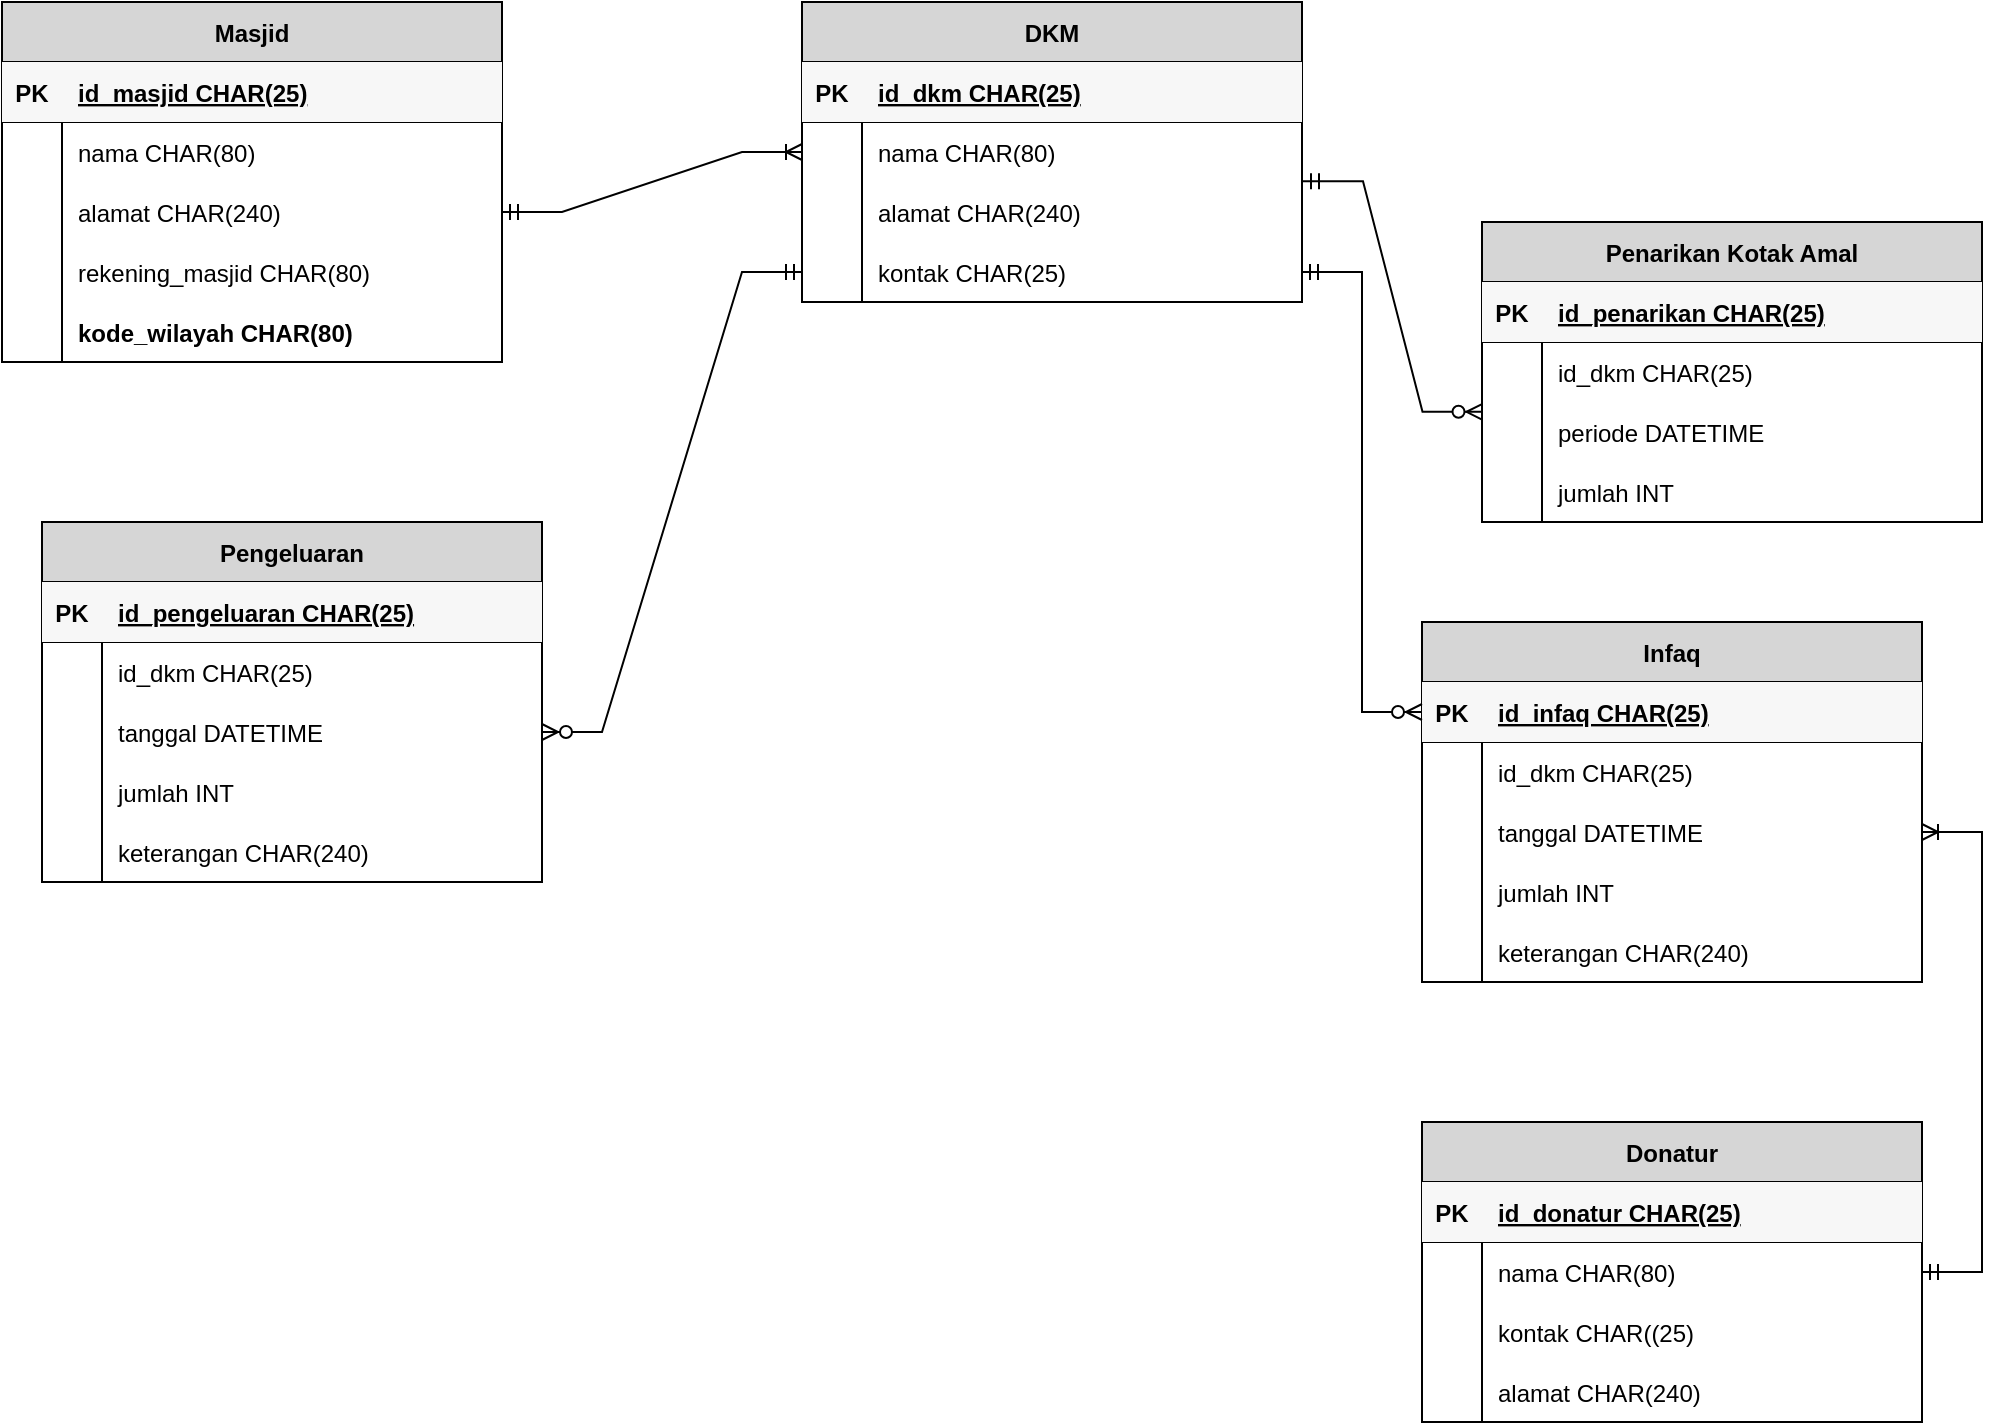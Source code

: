 <mxfile version="17.1.3" type="github">
  <diagram id="R2lEEEUBdFMjLlhIrx00" name="Page-1">
    <mxGraphModel dx="1117" dy="637" grid="1" gridSize="10" guides="1" tooltips="1" connect="1" arrows="1" fold="1" page="1" pageScale="1" pageWidth="1100" pageHeight="850" math="0" shadow="0" extFonts="Permanent Marker^https://fonts.googleapis.com/css?family=Permanent+Marker">
      <root>
        <mxCell id="0" />
        <mxCell id="1" parent="0" />
        <mxCell id="cvT5Ld0d4Eo0cut39mmG-1" value="Masjid" style="shape=table;startSize=30;container=1;collapsible=1;childLayout=tableLayout;fixedRows=1;rowLines=0;fontStyle=1;align=center;resizeLast=1;fillColor=#D6D6D6;" parent="1" vertex="1">
          <mxGeometry x="100" y="40" width="250" height="180" as="geometry" />
        </mxCell>
        <mxCell id="cvT5Ld0d4Eo0cut39mmG-2" value="" style="shape=partialRectangle;collapsible=0;dropTarget=0;pointerEvents=0;fillColor=none;points=[[0,0.5],[1,0.5]];portConstraint=eastwest;top=0;left=0;right=0;bottom=1;" parent="cvT5Ld0d4Eo0cut39mmG-1" vertex="1">
          <mxGeometry y="30" width="250" height="30" as="geometry" />
        </mxCell>
        <mxCell id="cvT5Ld0d4Eo0cut39mmG-3" value="PK" style="shape=partialRectangle;overflow=hidden;connectable=0;fillColor=#F7F7F7;top=0;left=0;bottom=0;right=0;fontStyle=1;strokeColor=#EDEDED;" parent="cvT5Ld0d4Eo0cut39mmG-2" vertex="1">
          <mxGeometry width="30" height="30" as="geometry">
            <mxRectangle width="30" height="30" as="alternateBounds" />
          </mxGeometry>
        </mxCell>
        <mxCell id="cvT5Ld0d4Eo0cut39mmG-4" value="id_masjid CHAR(25)" style="shape=partialRectangle;overflow=hidden;connectable=0;fillColor=#F7F7F7;top=0;left=0;bottom=0;right=0;align=left;spacingLeft=6;fontStyle=5;strokeColor=#EDEDED;" parent="cvT5Ld0d4Eo0cut39mmG-2" vertex="1">
          <mxGeometry x="30" width="220" height="30" as="geometry">
            <mxRectangle width="220" height="30" as="alternateBounds" />
          </mxGeometry>
        </mxCell>
        <mxCell id="cvT5Ld0d4Eo0cut39mmG-5" value="" style="shape=partialRectangle;collapsible=0;dropTarget=0;pointerEvents=0;fillColor=none;points=[[0,0.5],[1,0.5]];portConstraint=eastwest;top=0;left=0;right=0;bottom=0;" parent="cvT5Ld0d4Eo0cut39mmG-1" vertex="1">
          <mxGeometry y="60" width="250" height="30" as="geometry" />
        </mxCell>
        <mxCell id="cvT5Ld0d4Eo0cut39mmG-6" value="" style="shape=partialRectangle;overflow=hidden;connectable=0;fillColor=none;top=0;left=0;bottom=0;right=0;" parent="cvT5Ld0d4Eo0cut39mmG-5" vertex="1">
          <mxGeometry width="30" height="30" as="geometry">
            <mxRectangle width="30" height="30" as="alternateBounds" />
          </mxGeometry>
        </mxCell>
        <mxCell id="cvT5Ld0d4Eo0cut39mmG-7" value="nama CHAR(80)" style="shape=partialRectangle;overflow=hidden;connectable=0;fillColor=none;top=0;left=0;bottom=0;right=0;align=left;spacingLeft=6;" parent="cvT5Ld0d4Eo0cut39mmG-5" vertex="1">
          <mxGeometry x="30" width="220" height="30" as="geometry">
            <mxRectangle width="220" height="30" as="alternateBounds" />
          </mxGeometry>
        </mxCell>
        <mxCell id="cvT5Ld0d4Eo0cut39mmG-8" value="" style="shape=partialRectangle;collapsible=0;dropTarget=0;pointerEvents=0;fillColor=none;points=[[0,0.5],[1,0.5]];portConstraint=eastwest;top=0;left=0;right=0;bottom=0;" parent="cvT5Ld0d4Eo0cut39mmG-1" vertex="1">
          <mxGeometry y="90" width="250" height="30" as="geometry" />
        </mxCell>
        <mxCell id="cvT5Ld0d4Eo0cut39mmG-9" value="" style="shape=partialRectangle;overflow=hidden;connectable=0;fillColor=none;top=0;left=0;bottom=0;right=0;" parent="cvT5Ld0d4Eo0cut39mmG-8" vertex="1">
          <mxGeometry width="30" height="30" as="geometry">
            <mxRectangle width="30" height="30" as="alternateBounds" />
          </mxGeometry>
        </mxCell>
        <mxCell id="cvT5Ld0d4Eo0cut39mmG-10" value="alamat CHAR(240)" style="shape=partialRectangle;overflow=hidden;connectable=0;fillColor=none;top=0;left=0;bottom=0;right=0;align=left;spacingLeft=6;" parent="cvT5Ld0d4Eo0cut39mmG-8" vertex="1">
          <mxGeometry x="30" width="220" height="30" as="geometry">
            <mxRectangle width="220" height="30" as="alternateBounds" />
          </mxGeometry>
        </mxCell>
        <mxCell id="cvT5Ld0d4Eo0cut39mmG-14" value="" style="shape=partialRectangle;collapsible=0;dropTarget=0;pointerEvents=0;fillColor=none;points=[[0,0.5],[1,0.5]];portConstraint=eastwest;top=0;left=0;right=0;bottom=0;" parent="cvT5Ld0d4Eo0cut39mmG-1" vertex="1">
          <mxGeometry y="120" width="250" height="30" as="geometry" />
        </mxCell>
        <mxCell id="cvT5Ld0d4Eo0cut39mmG-15" value="" style="shape=partialRectangle;overflow=hidden;connectable=0;fillColor=none;top=0;left=0;bottom=0;right=0;" parent="cvT5Ld0d4Eo0cut39mmG-14" vertex="1">
          <mxGeometry width="30" height="30" as="geometry">
            <mxRectangle width="30" height="30" as="alternateBounds" />
          </mxGeometry>
        </mxCell>
        <mxCell id="cvT5Ld0d4Eo0cut39mmG-16" value="rekening_masjid CHAR(80)" style="shape=partialRectangle;overflow=hidden;connectable=0;fillColor=none;top=0;left=0;bottom=0;right=0;align=left;spacingLeft=6;fontStyle=0" parent="cvT5Ld0d4Eo0cut39mmG-14" vertex="1">
          <mxGeometry x="30" width="220" height="30" as="geometry">
            <mxRectangle width="220" height="30" as="alternateBounds" />
          </mxGeometry>
        </mxCell>
        <mxCell id="cvT5Ld0d4Eo0cut39mmG-11" value="" style="shape=partialRectangle;collapsible=0;dropTarget=0;pointerEvents=0;fillColor=none;points=[[0,0.5],[1,0.5]];portConstraint=eastwest;top=0;left=0;right=0;bottom=0;" parent="cvT5Ld0d4Eo0cut39mmG-1" vertex="1">
          <mxGeometry y="150" width="250" height="30" as="geometry" />
        </mxCell>
        <mxCell id="cvT5Ld0d4Eo0cut39mmG-12" value="" style="shape=partialRectangle;overflow=hidden;connectable=0;fillColor=none;top=0;left=0;bottom=0;right=0;" parent="cvT5Ld0d4Eo0cut39mmG-11" vertex="1">
          <mxGeometry width="30" height="30" as="geometry">
            <mxRectangle width="30" height="30" as="alternateBounds" />
          </mxGeometry>
        </mxCell>
        <mxCell id="cvT5Ld0d4Eo0cut39mmG-13" value="kode_wilayah CHAR(80)" style="shape=partialRectangle;overflow=hidden;connectable=0;fillColor=none;top=0;left=0;bottom=0;right=0;align=left;spacingLeft=6;fontStyle=1" parent="cvT5Ld0d4Eo0cut39mmG-11" vertex="1">
          <mxGeometry x="30" width="220" height="30" as="geometry">
            <mxRectangle width="220" height="30" as="alternateBounds" />
          </mxGeometry>
        </mxCell>
        <mxCell id="XvqPhCIaxHEO62O4tCBa-1" value="DKM" style="shape=table;startSize=30;container=1;collapsible=1;childLayout=tableLayout;fixedRows=1;rowLines=0;fontStyle=1;align=center;resizeLast=1;fillColor=#D6D6D6;" parent="1" vertex="1">
          <mxGeometry x="500" y="40" width="250" height="150" as="geometry" />
        </mxCell>
        <mxCell id="XvqPhCIaxHEO62O4tCBa-2" value="" style="shape=partialRectangle;collapsible=0;dropTarget=0;pointerEvents=0;fillColor=none;points=[[0,0.5],[1,0.5]];portConstraint=eastwest;top=0;left=0;right=0;bottom=1;" parent="XvqPhCIaxHEO62O4tCBa-1" vertex="1">
          <mxGeometry y="30" width="250" height="30" as="geometry" />
        </mxCell>
        <mxCell id="XvqPhCIaxHEO62O4tCBa-3" value="PK" style="shape=partialRectangle;overflow=hidden;connectable=0;fillColor=#F7F7F7;top=0;left=0;bottom=0;right=0;fontStyle=1;strokeColor=#EDEDED;" parent="XvqPhCIaxHEO62O4tCBa-2" vertex="1">
          <mxGeometry width="30" height="30" as="geometry">
            <mxRectangle width="30" height="30" as="alternateBounds" />
          </mxGeometry>
        </mxCell>
        <mxCell id="XvqPhCIaxHEO62O4tCBa-4" value="id_dkm CHAR(25)" style="shape=partialRectangle;overflow=hidden;connectable=0;fillColor=#F7F7F7;top=0;left=0;bottom=0;right=0;align=left;spacingLeft=6;fontStyle=5;strokeColor=#EDEDED;" parent="XvqPhCIaxHEO62O4tCBa-2" vertex="1">
          <mxGeometry x="30" width="220" height="30" as="geometry">
            <mxRectangle width="220" height="30" as="alternateBounds" />
          </mxGeometry>
        </mxCell>
        <mxCell id="XvqPhCIaxHEO62O4tCBa-5" value="" style="shape=partialRectangle;collapsible=0;dropTarget=0;pointerEvents=0;fillColor=none;points=[[0,0.5],[1,0.5]];portConstraint=eastwest;top=0;left=0;right=0;bottom=0;" parent="XvqPhCIaxHEO62O4tCBa-1" vertex="1">
          <mxGeometry y="60" width="250" height="30" as="geometry" />
        </mxCell>
        <mxCell id="XvqPhCIaxHEO62O4tCBa-6" value="" style="shape=partialRectangle;overflow=hidden;connectable=0;fillColor=none;top=0;left=0;bottom=0;right=0;" parent="XvqPhCIaxHEO62O4tCBa-5" vertex="1">
          <mxGeometry width="30" height="30" as="geometry">
            <mxRectangle width="30" height="30" as="alternateBounds" />
          </mxGeometry>
        </mxCell>
        <mxCell id="XvqPhCIaxHEO62O4tCBa-7" value="nama CHAR(80)" style="shape=partialRectangle;overflow=hidden;connectable=0;fillColor=none;top=0;left=0;bottom=0;right=0;align=left;spacingLeft=6;" parent="XvqPhCIaxHEO62O4tCBa-5" vertex="1">
          <mxGeometry x="30" width="220" height="30" as="geometry">
            <mxRectangle width="220" height="30" as="alternateBounds" />
          </mxGeometry>
        </mxCell>
        <mxCell id="XvqPhCIaxHEO62O4tCBa-8" value="" style="shape=partialRectangle;collapsible=0;dropTarget=0;pointerEvents=0;fillColor=none;points=[[0,0.5],[1,0.5]];portConstraint=eastwest;top=0;left=0;right=0;bottom=0;" parent="XvqPhCIaxHEO62O4tCBa-1" vertex="1">
          <mxGeometry y="90" width="250" height="30" as="geometry" />
        </mxCell>
        <mxCell id="XvqPhCIaxHEO62O4tCBa-9" value="" style="shape=partialRectangle;overflow=hidden;connectable=0;fillColor=none;top=0;left=0;bottom=0;right=0;" parent="XvqPhCIaxHEO62O4tCBa-8" vertex="1">
          <mxGeometry width="30" height="30" as="geometry">
            <mxRectangle width="30" height="30" as="alternateBounds" />
          </mxGeometry>
        </mxCell>
        <mxCell id="XvqPhCIaxHEO62O4tCBa-10" value="alamat CHAR(240)" style="shape=partialRectangle;overflow=hidden;connectable=0;fillColor=none;top=0;left=0;bottom=0;right=0;align=left;spacingLeft=6;" parent="XvqPhCIaxHEO62O4tCBa-8" vertex="1">
          <mxGeometry x="30" width="220" height="30" as="geometry">
            <mxRectangle width="220" height="30" as="alternateBounds" />
          </mxGeometry>
        </mxCell>
        <mxCell id="XvqPhCIaxHEO62O4tCBa-11" value="" style="shape=partialRectangle;collapsible=0;dropTarget=0;pointerEvents=0;fillColor=none;points=[[0,0.5],[1,0.5]];portConstraint=eastwest;top=0;left=0;right=0;bottom=0;" parent="XvqPhCIaxHEO62O4tCBa-1" vertex="1">
          <mxGeometry y="120" width="250" height="30" as="geometry" />
        </mxCell>
        <mxCell id="XvqPhCIaxHEO62O4tCBa-12" value="" style="shape=partialRectangle;overflow=hidden;connectable=0;fillColor=none;top=0;left=0;bottom=0;right=0;" parent="XvqPhCIaxHEO62O4tCBa-11" vertex="1">
          <mxGeometry width="30" height="30" as="geometry">
            <mxRectangle width="30" height="30" as="alternateBounds" />
          </mxGeometry>
        </mxCell>
        <mxCell id="XvqPhCIaxHEO62O4tCBa-13" value="kontak CHAR(25)" style="shape=partialRectangle;overflow=hidden;connectable=0;fillColor=none;top=0;left=0;bottom=0;right=0;align=left;spacingLeft=6;fontStyle=0" parent="XvqPhCIaxHEO62O4tCBa-11" vertex="1">
          <mxGeometry x="30" width="220" height="30" as="geometry">
            <mxRectangle width="220" height="30" as="alternateBounds" />
          </mxGeometry>
        </mxCell>
        <mxCell id="XvqPhCIaxHEO62O4tCBa-18" value="" style="edgeStyle=entityRelationEdgeStyle;fontSize=12;html=1;endArrow=ERoneToMany;startArrow=ERmandOne;rounded=0;exitX=1;exitY=0.5;exitDx=0;exitDy=0;entryX=0;entryY=0.5;entryDx=0;entryDy=0;" parent="1" source="cvT5Ld0d4Eo0cut39mmG-8" target="XvqPhCIaxHEO62O4tCBa-5" edge="1">
          <mxGeometry width="100" height="100" relative="1" as="geometry">
            <mxPoint x="390" y="180" as="sourcePoint" />
            <mxPoint x="490" y="80" as="targetPoint" />
          </mxGeometry>
        </mxCell>
        <mxCell id="pLx2cS38MoNF81snH_oE-1" value="Penarikan Kotak Amal" style="shape=table;startSize=30;container=1;collapsible=1;childLayout=tableLayout;fixedRows=1;rowLines=0;fontStyle=1;align=center;resizeLast=1;fillColor=#D6D6D6;" vertex="1" parent="1">
          <mxGeometry x="840" y="150" width="250" height="150" as="geometry" />
        </mxCell>
        <mxCell id="pLx2cS38MoNF81snH_oE-2" value="" style="shape=partialRectangle;collapsible=0;dropTarget=0;pointerEvents=0;fillColor=none;points=[[0,0.5],[1,0.5]];portConstraint=eastwest;top=0;left=0;right=0;bottom=1;" vertex="1" parent="pLx2cS38MoNF81snH_oE-1">
          <mxGeometry y="30" width="250" height="30" as="geometry" />
        </mxCell>
        <mxCell id="pLx2cS38MoNF81snH_oE-3" value="PK" style="shape=partialRectangle;overflow=hidden;connectable=0;fillColor=#F7F7F7;top=0;left=0;bottom=0;right=0;fontStyle=1;strokeColor=#EDEDED;" vertex="1" parent="pLx2cS38MoNF81snH_oE-2">
          <mxGeometry width="30" height="30" as="geometry">
            <mxRectangle width="30" height="30" as="alternateBounds" />
          </mxGeometry>
        </mxCell>
        <mxCell id="pLx2cS38MoNF81snH_oE-4" value="id_penarikan CHAR(25)" style="shape=partialRectangle;overflow=hidden;connectable=0;fillColor=#F7F7F7;top=0;left=0;bottom=0;right=0;align=left;spacingLeft=6;fontStyle=5;strokeColor=#EDEDED;" vertex="1" parent="pLx2cS38MoNF81snH_oE-2">
          <mxGeometry x="30" width="220" height="30" as="geometry">
            <mxRectangle width="220" height="30" as="alternateBounds" />
          </mxGeometry>
        </mxCell>
        <mxCell id="pLx2cS38MoNF81snH_oE-5" value="" style="shape=partialRectangle;collapsible=0;dropTarget=0;pointerEvents=0;fillColor=none;points=[[0,0.5],[1,0.5]];portConstraint=eastwest;top=0;left=0;right=0;bottom=0;" vertex="1" parent="pLx2cS38MoNF81snH_oE-1">
          <mxGeometry y="60" width="250" height="30" as="geometry" />
        </mxCell>
        <mxCell id="pLx2cS38MoNF81snH_oE-6" value="" style="shape=partialRectangle;overflow=hidden;connectable=0;fillColor=none;top=0;left=0;bottom=0;right=0;" vertex="1" parent="pLx2cS38MoNF81snH_oE-5">
          <mxGeometry width="30" height="30" as="geometry">
            <mxRectangle width="30" height="30" as="alternateBounds" />
          </mxGeometry>
        </mxCell>
        <mxCell id="pLx2cS38MoNF81snH_oE-7" value="id_dkm CHAR(25)" style="shape=partialRectangle;overflow=hidden;connectable=0;fillColor=none;top=0;left=0;bottom=0;right=0;align=left;spacingLeft=6;" vertex="1" parent="pLx2cS38MoNF81snH_oE-5">
          <mxGeometry x="30" width="220" height="30" as="geometry">
            <mxRectangle width="220" height="30" as="alternateBounds" />
          </mxGeometry>
        </mxCell>
        <mxCell id="pLx2cS38MoNF81snH_oE-8" value="" style="shape=partialRectangle;collapsible=0;dropTarget=0;pointerEvents=0;fillColor=none;points=[[0,0.5],[1,0.5]];portConstraint=eastwest;top=0;left=0;right=0;bottom=0;" vertex="1" parent="pLx2cS38MoNF81snH_oE-1">
          <mxGeometry y="90" width="250" height="30" as="geometry" />
        </mxCell>
        <mxCell id="pLx2cS38MoNF81snH_oE-9" value="" style="shape=partialRectangle;overflow=hidden;connectable=0;fillColor=none;top=0;left=0;bottom=0;right=0;" vertex="1" parent="pLx2cS38MoNF81snH_oE-8">
          <mxGeometry width="30" height="30" as="geometry">
            <mxRectangle width="30" height="30" as="alternateBounds" />
          </mxGeometry>
        </mxCell>
        <mxCell id="pLx2cS38MoNF81snH_oE-10" value="periode DATETIME" style="shape=partialRectangle;overflow=hidden;connectable=0;fillColor=none;top=0;left=0;bottom=0;right=0;align=left;spacingLeft=6;" vertex="1" parent="pLx2cS38MoNF81snH_oE-8">
          <mxGeometry x="30" width="220" height="30" as="geometry">
            <mxRectangle width="220" height="30" as="alternateBounds" />
          </mxGeometry>
        </mxCell>
        <mxCell id="pLx2cS38MoNF81snH_oE-11" value="" style="shape=partialRectangle;collapsible=0;dropTarget=0;pointerEvents=0;fillColor=none;points=[[0,0.5],[1,0.5]];portConstraint=eastwest;top=0;left=0;right=0;bottom=0;" vertex="1" parent="pLx2cS38MoNF81snH_oE-1">
          <mxGeometry y="120" width="250" height="30" as="geometry" />
        </mxCell>
        <mxCell id="pLx2cS38MoNF81snH_oE-12" value="" style="shape=partialRectangle;overflow=hidden;connectable=0;fillColor=none;top=0;left=0;bottom=0;right=0;" vertex="1" parent="pLx2cS38MoNF81snH_oE-11">
          <mxGeometry width="30" height="30" as="geometry">
            <mxRectangle width="30" height="30" as="alternateBounds" />
          </mxGeometry>
        </mxCell>
        <mxCell id="pLx2cS38MoNF81snH_oE-13" value="jumlah INT" style="shape=partialRectangle;overflow=hidden;connectable=0;fillColor=none;top=0;left=0;bottom=0;right=0;align=left;spacingLeft=6;fontStyle=0" vertex="1" parent="pLx2cS38MoNF81snH_oE-11">
          <mxGeometry x="30" width="220" height="30" as="geometry">
            <mxRectangle width="220" height="30" as="alternateBounds" />
          </mxGeometry>
        </mxCell>
        <mxCell id="pLx2cS38MoNF81snH_oE-14" value="" style="edgeStyle=entityRelationEdgeStyle;fontSize=12;html=1;endArrow=ERzeroToMany;startArrow=ERmandOne;rounded=0;entryX=0.001;entryY=1.163;entryDx=0;entryDy=0;entryPerimeter=0;exitX=1.002;exitY=-0.011;exitDx=0;exitDy=0;exitPerimeter=0;" edge="1" parent="1" source="XvqPhCIaxHEO62O4tCBa-8" target="pLx2cS38MoNF81snH_oE-5">
          <mxGeometry width="100" height="100" relative="1" as="geometry">
            <mxPoint x="640" y="250" as="sourcePoint" />
            <mxPoint x="740" y="150" as="targetPoint" />
          </mxGeometry>
        </mxCell>
        <mxCell id="pLx2cS38MoNF81snH_oE-15" value="Infaq" style="shape=table;startSize=30;container=1;collapsible=1;childLayout=tableLayout;fixedRows=1;rowLines=0;fontStyle=1;align=center;resizeLast=1;fillColor=#D6D6D6;" vertex="1" parent="1">
          <mxGeometry x="810" y="350" width="250" height="180" as="geometry" />
        </mxCell>
        <mxCell id="pLx2cS38MoNF81snH_oE-16" value="" style="shape=partialRectangle;collapsible=0;dropTarget=0;pointerEvents=0;fillColor=none;points=[[0,0.5],[1,0.5]];portConstraint=eastwest;top=0;left=0;right=0;bottom=1;" vertex="1" parent="pLx2cS38MoNF81snH_oE-15">
          <mxGeometry y="30" width="250" height="30" as="geometry" />
        </mxCell>
        <mxCell id="pLx2cS38MoNF81snH_oE-17" value="PK" style="shape=partialRectangle;overflow=hidden;connectable=0;fillColor=#F7F7F7;top=0;left=0;bottom=0;right=0;fontStyle=1;strokeColor=#EDEDED;" vertex="1" parent="pLx2cS38MoNF81snH_oE-16">
          <mxGeometry width="30" height="30" as="geometry">
            <mxRectangle width="30" height="30" as="alternateBounds" />
          </mxGeometry>
        </mxCell>
        <mxCell id="pLx2cS38MoNF81snH_oE-18" value="id_infaq CHAR(25)" style="shape=partialRectangle;overflow=hidden;connectable=0;fillColor=#F7F7F7;top=0;left=0;bottom=0;right=0;align=left;spacingLeft=6;fontStyle=5;strokeColor=#EDEDED;" vertex="1" parent="pLx2cS38MoNF81snH_oE-16">
          <mxGeometry x="30" width="220" height="30" as="geometry">
            <mxRectangle width="220" height="30" as="alternateBounds" />
          </mxGeometry>
        </mxCell>
        <mxCell id="pLx2cS38MoNF81snH_oE-19" value="" style="shape=partialRectangle;collapsible=0;dropTarget=0;pointerEvents=0;fillColor=none;points=[[0,0.5],[1,0.5]];portConstraint=eastwest;top=0;left=0;right=0;bottom=0;" vertex="1" parent="pLx2cS38MoNF81snH_oE-15">
          <mxGeometry y="60" width="250" height="30" as="geometry" />
        </mxCell>
        <mxCell id="pLx2cS38MoNF81snH_oE-20" value="" style="shape=partialRectangle;overflow=hidden;connectable=0;fillColor=none;top=0;left=0;bottom=0;right=0;" vertex="1" parent="pLx2cS38MoNF81snH_oE-19">
          <mxGeometry width="30" height="30" as="geometry">
            <mxRectangle width="30" height="30" as="alternateBounds" />
          </mxGeometry>
        </mxCell>
        <mxCell id="pLx2cS38MoNF81snH_oE-21" value="id_dkm CHAR(25)" style="shape=partialRectangle;overflow=hidden;connectable=0;fillColor=none;top=0;left=0;bottom=0;right=0;align=left;spacingLeft=6;" vertex="1" parent="pLx2cS38MoNF81snH_oE-19">
          <mxGeometry x="30" width="220" height="30" as="geometry">
            <mxRectangle width="220" height="30" as="alternateBounds" />
          </mxGeometry>
        </mxCell>
        <mxCell id="pLx2cS38MoNF81snH_oE-22" value="" style="shape=partialRectangle;collapsible=0;dropTarget=0;pointerEvents=0;fillColor=none;points=[[0,0.5],[1,0.5]];portConstraint=eastwest;top=0;left=0;right=0;bottom=0;" vertex="1" parent="pLx2cS38MoNF81snH_oE-15">
          <mxGeometry y="90" width="250" height="30" as="geometry" />
        </mxCell>
        <mxCell id="pLx2cS38MoNF81snH_oE-23" value="" style="shape=partialRectangle;overflow=hidden;connectable=0;fillColor=none;top=0;left=0;bottom=0;right=0;" vertex="1" parent="pLx2cS38MoNF81snH_oE-22">
          <mxGeometry width="30" height="30" as="geometry">
            <mxRectangle width="30" height="30" as="alternateBounds" />
          </mxGeometry>
        </mxCell>
        <mxCell id="pLx2cS38MoNF81snH_oE-24" value="tanggal DATETIME" style="shape=partialRectangle;overflow=hidden;connectable=0;fillColor=none;top=0;left=0;bottom=0;right=0;align=left;spacingLeft=6;" vertex="1" parent="pLx2cS38MoNF81snH_oE-22">
          <mxGeometry x="30" width="220" height="30" as="geometry">
            <mxRectangle width="220" height="30" as="alternateBounds" />
          </mxGeometry>
        </mxCell>
        <mxCell id="pLx2cS38MoNF81snH_oE-25" value="" style="shape=partialRectangle;collapsible=0;dropTarget=0;pointerEvents=0;fillColor=none;points=[[0,0.5],[1,0.5]];portConstraint=eastwest;top=0;left=0;right=0;bottom=0;" vertex="1" parent="pLx2cS38MoNF81snH_oE-15">
          <mxGeometry y="120" width="250" height="30" as="geometry" />
        </mxCell>
        <mxCell id="pLx2cS38MoNF81snH_oE-26" value="" style="shape=partialRectangle;overflow=hidden;connectable=0;fillColor=none;top=0;left=0;bottom=0;right=0;" vertex="1" parent="pLx2cS38MoNF81snH_oE-25">
          <mxGeometry width="30" height="30" as="geometry">
            <mxRectangle width="30" height="30" as="alternateBounds" />
          </mxGeometry>
        </mxCell>
        <mxCell id="pLx2cS38MoNF81snH_oE-27" value="jumlah INT" style="shape=partialRectangle;overflow=hidden;connectable=0;fillColor=none;top=0;left=0;bottom=0;right=0;align=left;spacingLeft=6;fontStyle=0" vertex="1" parent="pLx2cS38MoNF81snH_oE-25">
          <mxGeometry x="30" width="220" height="30" as="geometry">
            <mxRectangle width="220" height="30" as="alternateBounds" />
          </mxGeometry>
        </mxCell>
        <mxCell id="pLx2cS38MoNF81snH_oE-46" value="" style="shape=partialRectangle;collapsible=0;dropTarget=0;pointerEvents=0;fillColor=none;points=[[0,0.5],[1,0.5]];portConstraint=eastwest;top=0;left=0;right=0;bottom=0;" vertex="1" parent="pLx2cS38MoNF81snH_oE-15">
          <mxGeometry y="150" width="250" height="30" as="geometry" />
        </mxCell>
        <mxCell id="pLx2cS38MoNF81snH_oE-47" value="" style="shape=partialRectangle;overflow=hidden;connectable=0;fillColor=none;top=0;left=0;bottom=0;right=0;" vertex="1" parent="pLx2cS38MoNF81snH_oE-46">
          <mxGeometry width="30" height="30" as="geometry">
            <mxRectangle width="30" height="30" as="alternateBounds" />
          </mxGeometry>
        </mxCell>
        <mxCell id="pLx2cS38MoNF81snH_oE-48" value="keterangan CHAR(240)" style="shape=partialRectangle;overflow=hidden;connectable=0;fillColor=none;top=0;left=0;bottom=0;right=0;align=left;spacingLeft=6;fontStyle=0" vertex="1" parent="pLx2cS38MoNF81snH_oE-46">
          <mxGeometry x="30" width="220" height="30" as="geometry">
            <mxRectangle width="220" height="30" as="alternateBounds" />
          </mxGeometry>
        </mxCell>
        <mxCell id="pLx2cS38MoNF81snH_oE-28" value="" style="edgeStyle=entityRelationEdgeStyle;fontSize=12;html=1;endArrow=ERzeroToMany;startArrow=ERmandOne;rounded=0;entryX=0;entryY=0.5;entryDx=0;entryDy=0;exitX=1;exitY=0.5;exitDx=0;exitDy=0;" edge="1" parent="1" source="XvqPhCIaxHEO62O4tCBa-11" target="pLx2cS38MoNF81snH_oE-16">
          <mxGeometry width="100" height="100" relative="1" as="geometry">
            <mxPoint x="760.5" y="139.67" as="sourcePoint" />
            <mxPoint x="850.25" y="254.89" as="targetPoint" />
          </mxGeometry>
        </mxCell>
        <mxCell id="pLx2cS38MoNF81snH_oE-29" value="Donatur" style="shape=table;startSize=30;container=1;collapsible=1;childLayout=tableLayout;fixedRows=1;rowLines=0;fontStyle=1;align=center;resizeLast=1;fillColor=#D6D6D6;" vertex="1" parent="1">
          <mxGeometry x="810" y="600" width="250" height="150" as="geometry" />
        </mxCell>
        <mxCell id="pLx2cS38MoNF81snH_oE-30" value="" style="shape=partialRectangle;collapsible=0;dropTarget=0;pointerEvents=0;fillColor=none;points=[[0,0.5],[1,0.5]];portConstraint=eastwest;top=0;left=0;right=0;bottom=1;" vertex="1" parent="pLx2cS38MoNF81snH_oE-29">
          <mxGeometry y="30" width="250" height="30" as="geometry" />
        </mxCell>
        <mxCell id="pLx2cS38MoNF81snH_oE-31" value="PK" style="shape=partialRectangle;overflow=hidden;connectable=0;fillColor=#F7F7F7;top=0;left=0;bottom=0;right=0;fontStyle=1;strokeColor=#EDEDED;" vertex="1" parent="pLx2cS38MoNF81snH_oE-30">
          <mxGeometry width="30" height="30" as="geometry">
            <mxRectangle width="30" height="30" as="alternateBounds" />
          </mxGeometry>
        </mxCell>
        <mxCell id="pLx2cS38MoNF81snH_oE-32" value="id_donatur CHAR(25)" style="shape=partialRectangle;overflow=hidden;connectable=0;fillColor=#F7F7F7;top=0;left=0;bottom=0;right=0;align=left;spacingLeft=6;fontStyle=5;strokeColor=#EDEDED;" vertex="1" parent="pLx2cS38MoNF81snH_oE-30">
          <mxGeometry x="30" width="220" height="30" as="geometry">
            <mxRectangle width="220" height="30" as="alternateBounds" />
          </mxGeometry>
        </mxCell>
        <mxCell id="pLx2cS38MoNF81snH_oE-33" value="" style="shape=partialRectangle;collapsible=0;dropTarget=0;pointerEvents=0;fillColor=none;points=[[0,0.5],[1,0.5]];portConstraint=eastwest;top=0;left=0;right=0;bottom=0;" vertex="1" parent="pLx2cS38MoNF81snH_oE-29">
          <mxGeometry y="60" width="250" height="30" as="geometry" />
        </mxCell>
        <mxCell id="pLx2cS38MoNF81snH_oE-34" value="" style="shape=partialRectangle;overflow=hidden;connectable=0;fillColor=none;top=0;left=0;bottom=0;right=0;" vertex="1" parent="pLx2cS38MoNF81snH_oE-33">
          <mxGeometry width="30" height="30" as="geometry">
            <mxRectangle width="30" height="30" as="alternateBounds" />
          </mxGeometry>
        </mxCell>
        <mxCell id="pLx2cS38MoNF81snH_oE-35" value="nama CHAR(80)" style="shape=partialRectangle;overflow=hidden;connectable=0;fillColor=none;top=0;left=0;bottom=0;right=0;align=left;spacingLeft=6;" vertex="1" parent="pLx2cS38MoNF81snH_oE-33">
          <mxGeometry x="30" width="220" height="30" as="geometry">
            <mxRectangle width="220" height="30" as="alternateBounds" />
          </mxGeometry>
        </mxCell>
        <mxCell id="pLx2cS38MoNF81snH_oE-36" value="" style="shape=partialRectangle;collapsible=0;dropTarget=0;pointerEvents=0;fillColor=none;points=[[0,0.5],[1,0.5]];portConstraint=eastwest;top=0;left=0;right=0;bottom=0;" vertex="1" parent="pLx2cS38MoNF81snH_oE-29">
          <mxGeometry y="90" width="250" height="30" as="geometry" />
        </mxCell>
        <mxCell id="pLx2cS38MoNF81snH_oE-37" value="" style="shape=partialRectangle;overflow=hidden;connectable=0;fillColor=none;top=0;left=0;bottom=0;right=0;" vertex="1" parent="pLx2cS38MoNF81snH_oE-36">
          <mxGeometry width="30" height="30" as="geometry">
            <mxRectangle width="30" height="30" as="alternateBounds" />
          </mxGeometry>
        </mxCell>
        <mxCell id="pLx2cS38MoNF81snH_oE-38" value="kontak CHAR((25)" style="shape=partialRectangle;overflow=hidden;connectable=0;fillColor=none;top=0;left=0;bottom=0;right=0;align=left;spacingLeft=6;" vertex="1" parent="pLx2cS38MoNF81snH_oE-36">
          <mxGeometry x="30" width="220" height="30" as="geometry">
            <mxRectangle width="220" height="30" as="alternateBounds" />
          </mxGeometry>
        </mxCell>
        <mxCell id="pLx2cS38MoNF81snH_oE-39" value="" style="shape=partialRectangle;collapsible=0;dropTarget=0;pointerEvents=0;fillColor=none;points=[[0,0.5],[1,0.5]];portConstraint=eastwest;top=0;left=0;right=0;bottom=0;" vertex="1" parent="pLx2cS38MoNF81snH_oE-29">
          <mxGeometry y="120" width="250" height="30" as="geometry" />
        </mxCell>
        <mxCell id="pLx2cS38MoNF81snH_oE-40" value="" style="shape=partialRectangle;overflow=hidden;connectable=0;fillColor=none;top=0;left=0;bottom=0;right=0;" vertex="1" parent="pLx2cS38MoNF81snH_oE-39">
          <mxGeometry width="30" height="30" as="geometry">
            <mxRectangle width="30" height="30" as="alternateBounds" />
          </mxGeometry>
        </mxCell>
        <mxCell id="pLx2cS38MoNF81snH_oE-41" value="alamat CHAR(240)" style="shape=partialRectangle;overflow=hidden;connectable=0;fillColor=none;top=0;left=0;bottom=0;right=0;align=left;spacingLeft=6;fontStyle=0" vertex="1" parent="pLx2cS38MoNF81snH_oE-39">
          <mxGeometry x="30" width="220" height="30" as="geometry">
            <mxRectangle width="220" height="30" as="alternateBounds" />
          </mxGeometry>
        </mxCell>
        <mxCell id="pLx2cS38MoNF81snH_oE-42" value="" style="edgeStyle=entityRelationEdgeStyle;fontSize=12;html=1;endArrow=ERoneToMany;startArrow=ERmandOne;rounded=0;entryX=1;entryY=0.5;entryDx=0;entryDy=0;" edge="1" parent="1" source="pLx2cS38MoNF81snH_oE-29" target="pLx2cS38MoNF81snH_oE-22">
          <mxGeometry width="100" height="100" relative="1" as="geometry">
            <mxPoint x="640" y="560" as="sourcePoint" />
            <mxPoint x="740" y="460" as="targetPoint" />
          </mxGeometry>
        </mxCell>
        <mxCell id="pLx2cS38MoNF81snH_oE-49" value="Pengeluaran" style="shape=table;startSize=30;container=1;collapsible=1;childLayout=tableLayout;fixedRows=1;rowLines=0;fontStyle=1;align=center;resizeLast=1;fillColor=#D6D6D6;" vertex="1" parent="1">
          <mxGeometry x="120" y="300" width="250" height="180" as="geometry" />
        </mxCell>
        <mxCell id="pLx2cS38MoNF81snH_oE-50" value="" style="shape=partialRectangle;collapsible=0;dropTarget=0;pointerEvents=0;fillColor=none;points=[[0,0.5],[1,0.5]];portConstraint=eastwest;top=0;left=0;right=0;bottom=1;" vertex="1" parent="pLx2cS38MoNF81snH_oE-49">
          <mxGeometry y="30" width="250" height="30" as="geometry" />
        </mxCell>
        <mxCell id="pLx2cS38MoNF81snH_oE-51" value="PK" style="shape=partialRectangle;overflow=hidden;connectable=0;fillColor=#F7F7F7;top=0;left=0;bottom=0;right=0;fontStyle=1;strokeColor=#EDEDED;" vertex="1" parent="pLx2cS38MoNF81snH_oE-50">
          <mxGeometry width="30" height="30" as="geometry">
            <mxRectangle width="30" height="30" as="alternateBounds" />
          </mxGeometry>
        </mxCell>
        <mxCell id="pLx2cS38MoNF81snH_oE-52" value="id_pengeluaran CHAR(25)" style="shape=partialRectangle;overflow=hidden;connectable=0;fillColor=#F7F7F7;top=0;left=0;bottom=0;right=0;align=left;spacingLeft=6;fontStyle=5;strokeColor=#EDEDED;" vertex="1" parent="pLx2cS38MoNF81snH_oE-50">
          <mxGeometry x="30" width="220" height="30" as="geometry">
            <mxRectangle width="220" height="30" as="alternateBounds" />
          </mxGeometry>
        </mxCell>
        <mxCell id="pLx2cS38MoNF81snH_oE-53" value="" style="shape=partialRectangle;collapsible=0;dropTarget=0;pointerEvents=0;fillColor=none;points=[[0,0.5],[1,0.5]];portConstraint=eastwest;top=0;left=0;right=0;bottom=0;" vertex="1" parent="pLx2cS38MoNF81snH_oE-49">
          <mxGeometry y="60" width="250" height="30" as="geometry" />
        </mxCell>
        <mxCell id="pLx2cS38MoNF81snH_oE-54" value="" style="shape=partialRectangle;overflow=hidden;connectable=0;fillColor=none;top=0;left=0;bottom=0;right=0;" vertex="1" parent="pLx2cS38MoNF81snH_oE-53">
          <mxGeometry width="30" height="30" as="geometry">
            <mxRectangle width="30" height="30" as="alternateBounds" />
          </mxGeometry>
        </mxCell>
        <mxCell id="pLx2cS38MoNF81snH_oE-55" value="id_dkm CHAR(25)" style="shape=partialRectangle;overflow=hidden;connectable=0;fillColor=none;top=0;left=0;bottom=0;right=0;align=left;spacingLeft=6;" vertex="1" parent="pLx2cS38MoNF81snH_oE-53">
          <mxGeometry x="30" width="220" height="30" as="geometry">
            <mxRectangle width="220" height="30" as="alternateBounds" />
          </mxGeometry>
        </mxCell>
        <mxCell id="pLx2cS38MoNF81snH_oE-56" value="" style="shape=partialRectangle;collapsible=0;dropTarget=0;pointerEvents=0;fillColor=none;points=[[0,0.5],[1,0.5]];portConstraint=eastwest;top=0;left=0;right=0;bottom=0;" vertex="1" parent="pLx2cS38MoNF81snH_oE-49">
          <mxGeometry y="90" width="250" height="30" as="geometry" />
        </mxCell>
        <mxCell id="pLx2cS38MoNF81snH_oE-57" value="" style="shape=partialRectangle;overflow=hidden;connectable=0;fillColor=none;top=0;left=0;bottom=0;right=0;" vertex="1" parent="pLx2cS38MoNF81snH_oE-56">
          <mxGeometry width="30" height="30" as="geometry">
            <mxRectangle width="30" height="30" as="alternateBounds" />
          </mxGeometry>
        </mxCell>
        <mxCell id="pLx2cS38MoNF81snH_oE-58" value="tanggal DATETIME" style="shape=partialRectangle;overflow=hidden;connectable=0;fillColor=none;top=0;left=0;bottom=0;right=0;align=left;spacingLeft=6;" vertex="1" parent="pLx2cS38MoNF81snH_oE-56">
          <mxGeometry x="30" width="220" height="30" as="geometry">
            <mxRectangle width="220" height="30" as="alternateBounds" />
          </mxGeometry>
        </mxCell>
        <mxCell id="pLx2cS38MoNF81snH_oE-59" value="" style="shape=partialRectangle;collapsible=0;dropTarget=0;pointerEvents=0;fillColor=none;points=[[0,0.5],[1,0.5]];portConstraint=eastwest;top=0;left=0;right=0;bottom=0;" vertex="1" parent="pLx2cS38MoNF81snH_oE-49">
          <mxGeometry y="120" width="250" height="30" as="geometry" />
        </mxCell>
        <mxCell id="pLx2cS38MoNF81snH_oE-60" value="" style="shape=partialRectangle;overflow=hidden;connectable=0;fillColor=none;top=0;left=0;bottom=0;right=0;" vertex="1" parent="pLx2cS38MoNF81snH_oE-59">
          <mxGeometry width="30" height="30" as="geometry">
            <mxRectangle width="30" height="30" as="alternateBounds" />
          </mxGeometry>
        </mxCell>
        <mxCell id="pLx2cS38MoNF81snH_oE-61" value="jumlah INT" style="shape=partialRectangle;overflow=hidden;connectable=0;fillColor=none;top=0;left=0;bottom=0;right=0;align=left;spacingLeft=6;fontStyle=0" vertex="1" parent="pLx2cS38MoNF81snH_oE-59">
          <mxGeometry x="30" width="220" height="30" as="geometry">
            <mxRectangle width="220" height="30" as="alternateBounds" />
          </mxGeometry>
        </mxCell>
        <mxCell id="pLx2cS38MoNF81snH_oE-62" value="" style="shape=partialRectangle;collapsible=0;dropTarget=0;pointerEvents=0;fillColor=none;points=[[0,0.5],[1,0.5]];portConstraint=eastwest;top=0;left=0;right=0;bottom=0;" vertex="1" parent="pLx2cS38MoNF81snH_oE-49">
          <mxGeometry y="150" width="250" height="30" as="geometry" />
        </mxCell>
        <mxCell id="pLx2cS38MoNF81snH_oE-63" value="" style="shape=partialRectangle;overflow=hidden;connectable=0;fillColor=none;top=0;left=0;bottom=0;right=0;" vertex="1" parent="pLx2cS38MoNF81snH_oE-62">
          <mxGeometry width="30" height="30" as="geometry">
            <mxRectangle width="30" height="30" as="alternateBounds" />
          </mxGeometry>
        </mxCell>
        <mxCell id="pLx2cS38MoNF81snH_oE-64" value="keterangan CHAR(240)" style="shape=partialRectangle;overflow=hidden;connectable=0;fillColor=none;top=0;left=0;bottom=0;right=0;align=left;spacingLeft=6;fontStyle=0" vertex="1" parent="pLx2cS38MoNF81snH_oE-62">
          <mxGeometry x="30" width="220" height="30" as="geometry">
            <mxRectangle width="220" height="30" as="alternateBounds" />
          </mxGeometry>
        </mxCell>
        <mxCell id="pLx2cS38MoNF81snH_oE-65" value="" style="edgeStyle=entityRelationEdgeStyle;fontSize=12;html=1;endArrow=ERzeroToMany;startArrow=ERmandOne;rounded=0;entryX=1;entryY=0.5;entryDx=0;entryDy=0;exitX=0;exitY=0.5;exitDx=0;exitDy=0;" edge="1" parent="1" source="XvqPhCIaxHEO62O4tCBa-11" target="pLx2cS38MoNF81snH_oE-56">
          <mxGeometry width="100" height="100" relative="1" as="geometry">
            <mxPoint x="760" y="185" as="sourcePoint" />
            <mxPoint x="820" y="405" as="targetPoint" />
          </mxGeometry>
        </mxCell>
      </root>
    </mxGraphModel>
  </diagram>
</mxfile>
